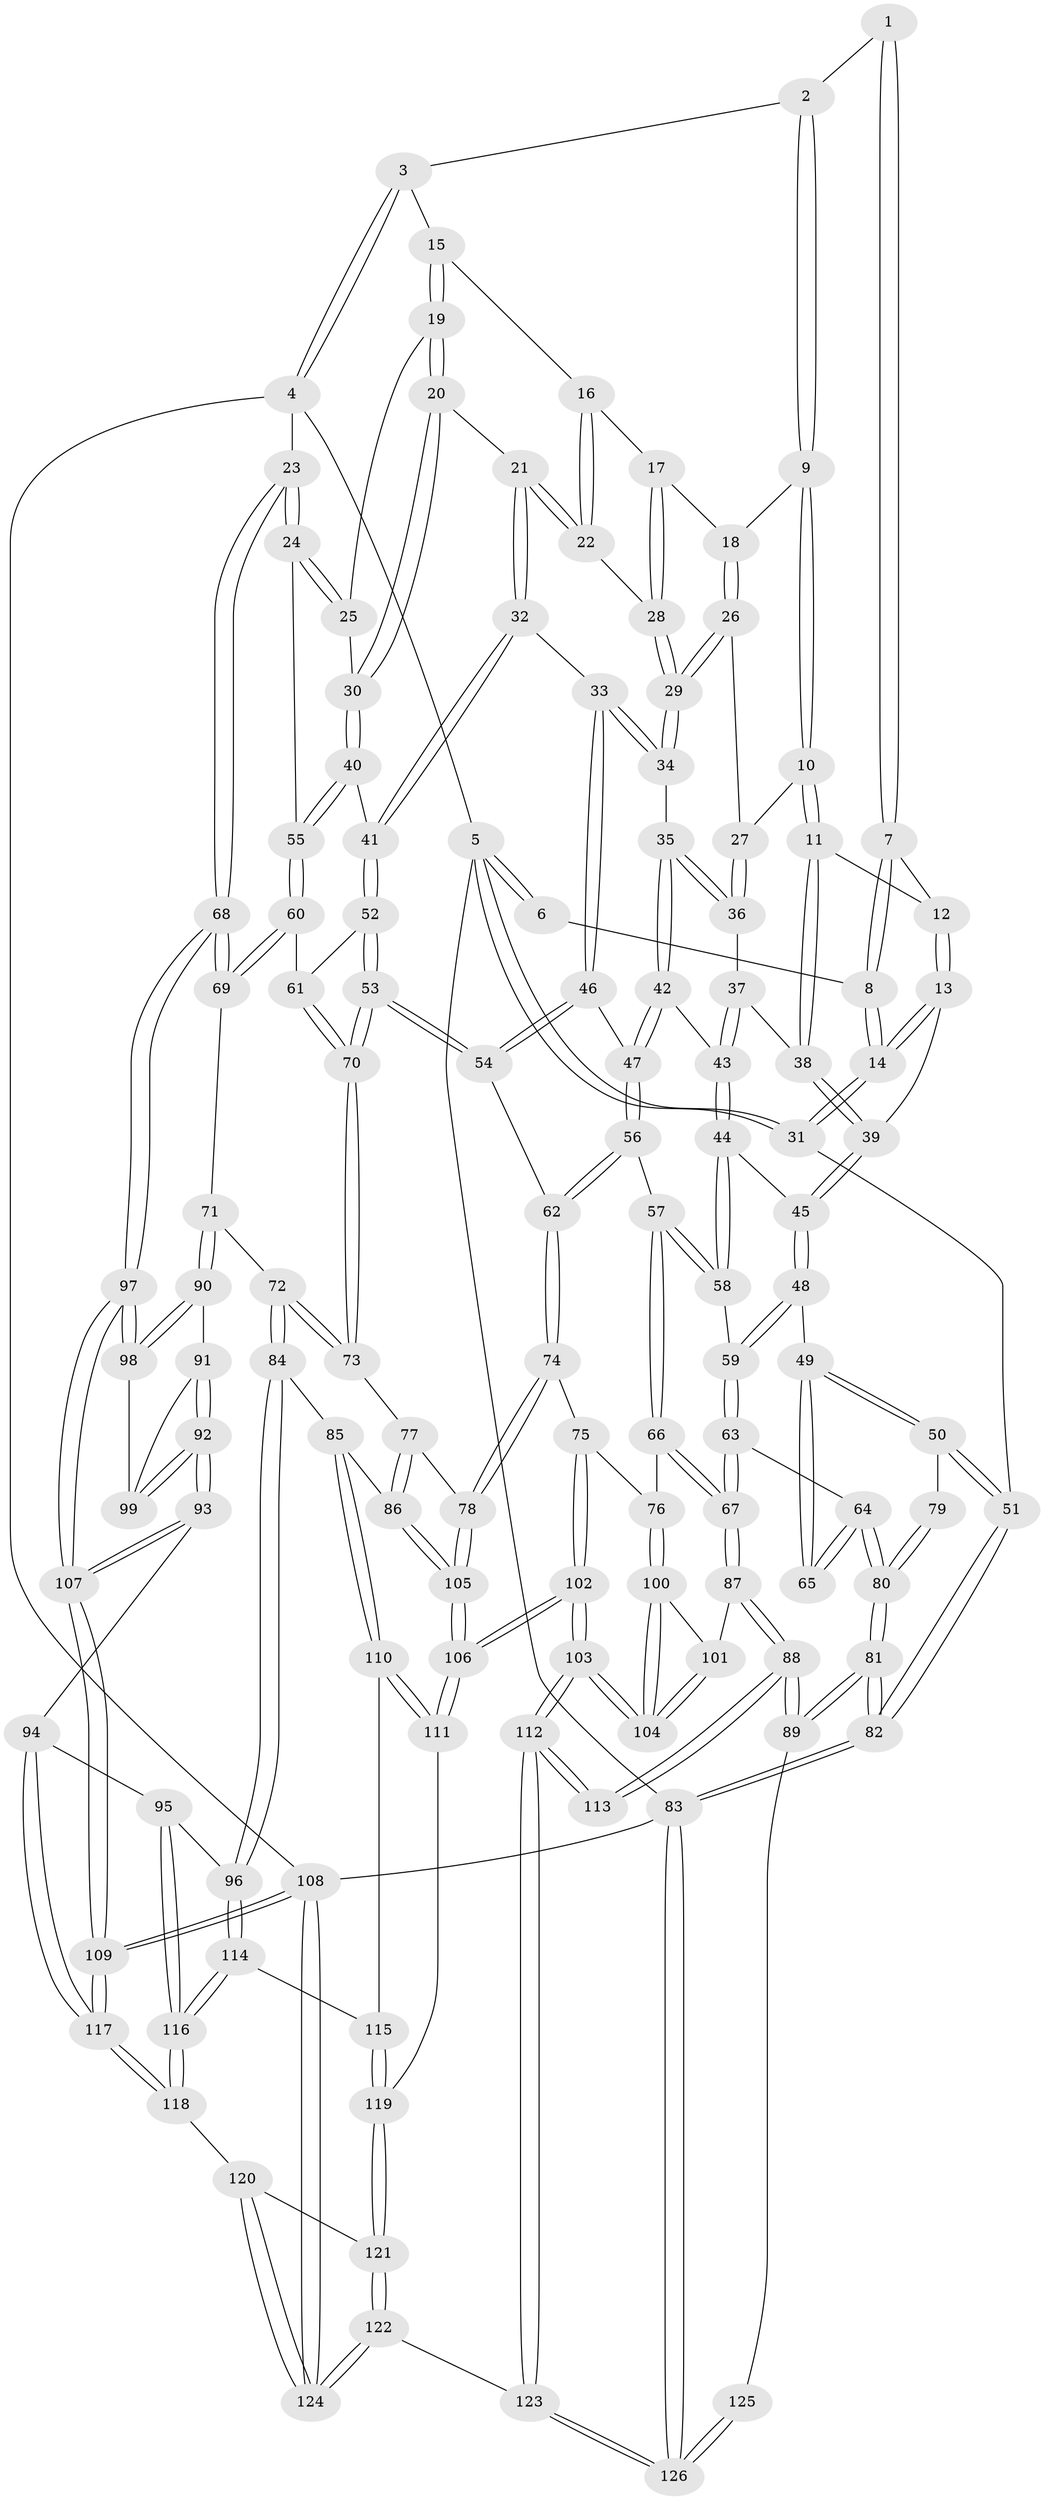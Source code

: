 // Generated by graph-tools (version 1.1) at 2025/16/03/09/25 04:16:46]
// undirected, 126 vertices, 312 edges
graph export_dot {
graph [start="1"]
  node [color=gray90,style=filled];
  1 [pos="+0.20040039712543498+0"];
  2 [pos="+0.4431565048224984+0"];
  3 [pos="+0.8143029473283385+0"];
  4 [pos="+1+0"];
  5 [pos="+0+0"];
  6 [pos="+0.0388940669493996+0"];
  7 [pos="+0.1963742815295318+0"];
  8 [pos="+0.05092209839948796+0.07946068334099543"];
  9 [pos="+0.431108946957166+0.004508268443337025"];
  10 [pos="+0.34945997787207883+0.10557920405225893"];
  11 [pos="+0.347775912467292+0.10614409388806115"];
  12 [pos="+0.2013947347728377+0"];
  13 [pos="+0.17138799835535096+0.15835659622288048"];
  14 [pos="+0.02717357769514213+0.1743353281942581"];
  15 [pos="+0.8134107470547651+0"];
  16 [pos="+0.7847192174543262+0"];
  17 [pos="+0.5266407760463282+0.08302030988365967"];
  18 [pos="+0.44921104202783757+0.022340106665084992"];
  19 [pos="+0.8134569510950571+0"];
  20 [pos="+0.7410430306671759+0.08588498273946288"];
  21 [pos="+0.6391656923939006+0.17234409915118815"];
  22 [pos="+0.6092019092830662+0.1073379190976791"];
  23 [pos="+1+0.29514307800965656"];
  24 [pos="+0.9944392090921601+0.285524350975798"];
  25 [pos="+0.8646979284526646+0.05007734570508948"];
  26 [pos="+0.46504081994002183+0.14342003883607135"];
  27 [pos="+0.37300708737304594+0.12762090123376318"];
  28 [pos="+0.5316627540510557+0.09068731845245517"];
  29 [pos="+0.5051575971399302+0.17598029628939482"];
  30 [pos="+0.786654209044937+0.237130218173097"];
  31 [pos="+0+0.2591092660861232"];
  32 [pos="+0.6385269962931905+0.2006271398083507"];
  33 [pos="+0.542717311134111+0.24152222653560207"];
  34 [pos="+0.5076652403830295+0.2142898938636022"];
  35 [pos="+0.43958031207935916+0.22088471486340092"];
  36 [pos="+0.4371647902971111+0.2196341692910588"];
  37 [pos="+0.38737315780330894+0.23296389006099294"];
  38 [pos="+0.2565728591907238+0.17221525940917917"];
  39 [pos="+0.22870111160711887+0.18625373711927265"];
  40 [pos="+0.7865965542185333+0.25366939830783236"];
  41 [pos="+0.7315926278582642+0.2638298917725379"];
  42 [pos="+0.413562651882631+0.30796642783435557"];
  43 [pos="+0.3421616284041721+0.2997153803760334"];
  44 [pos="+0.32366915262718854+0.3036109737686663"];
  45 [pos="+0.24741531633933328+0.2593641318130796"];
  46 [pos="+0.5395169447512597+0.30112300510458057"];
  47 [pos="+0.4350878216505335+0.33397789957841867"];
  48 [pos="+0.21272508776118781+0.33363789477284156"];
  49 [pos="+0.12412560153623685+0.3584919732146248"];
  50 [pos="+0+0.3017897876693693"];
  51 [pos="+0+0.299610132982798"];
  52 [pos="+0.7003464125635829+0.31597443372947454"];
  53 [pos="+0.627819312584345+0.41852295566717335"];
  54 [pos="+0.5900404575641403+0.400613531543877"];
  55 [pos="+0.907931499720661+0.3078126044221821"];
  56 [pos="+0.419872829946721+0.4295593488979745"];
  57 [pos="+0.38255739339997785+0.4371152064781459"];
  58 [pos="+0.34173877636324157+0.3969183995702032"];
  59 [pos="+0.23564060528334826+0.40467077849230493"];
  60 [pos="+0.8455184736224685+0.4252172977800544"];
  61 [pos="+0.7981732784944764+0.4280468302956183"];
  62 [pos="+0.4562766720821706+0.44491626459999273"];
  63 [pos="+0.20415877672010632+0.5155000551901775"];
  64 [pos="+0.1902242093941262+0.5134653914837389"];
  65 [pos="+0.1756918799625092+0.5008469595551018"];
  66 [pos="+0.31941783231810283+0.529749341316669"];
  67 [pos="+0.24724445522653918+0.5523769722522155"];
  68 [pos="+1+0.5858645399478797"];
  69 [pos="+0.8511707425965546+0.47607382551369676"];
  70 [pos="+0.6445832512007122+0.45127054661007154"];
  71 [pos="+0.8250461567340109+0.5639267891464442"];
  72 [pos="+0.752150936081909+0.5698041486803813"];
  73 [pos="+0.6460080036441221+0.497522502552766"];
  74 [pos="+0.4885683816557598+0.5804895492837983"];
  75 [pos="+0.42162989858758726+0.5957471550680834"];
  76 [pos="+0.4202569945798449+0.5958686237563655"];
  77 [pos="+0.6363230453459268+0.5102402665839362"];
  78 [pos="+0.5068083535453634+0.5887954711012333"];
  79 [pos="+0.040772466370225385+0.44112413605029366"];
  80 [pos="+0.08277511967937781+0.5776082277907478"];
  81 [pos="+0+0.8098239899694643"];
  82 [pos="+0+0.825979754657477"];
  83 [pos="+0+1"];
  84 [pos="+0.7023460850864859+0.7014630250347617"];
  85 [pos="+0.6712397734992671+0.700786479408518"];
  86 [pos="+0.6423500951232395+0.6901584864717731"];
  87 [pos="+0.24310144561322647+0.6719781924125748"];
  88 [pos="+0.11223973770687788+0.7478074252881588"];
  89 [pos="+0+0.8039358273638973"];
  90 [pos="+0.8294274125750105+0.5691634775004819"];
  91 [pos="+0.8305885326580336+0.5779978356173613"];
  92 [pos="+0.8421741169821385+0.7152459685624273"];
  93 [pos="+0.8418201634734617+0.7214492509819169"];
  94 [pos="+0.8366386809744508+0.7308093331248554"];
  95 [pos="+0.7511337241233852+0.7224153584134106"];
  96 [pos="+0.7240661350192308+0.7171229386155094"];
  97 [pos="+1+0.6029192556421454"];
  98 [pos="+0.9892043814796281+0.5968623752271547"];
  99 [pos="+0.9067802366434051+0.6446699286470085"];
  100 [pos="+0.3971394053773639+0.6337254706637043"];
  101 [pos="+0.250114225043228+0.6764972298833387"];
  102 [pos="+0.47294516733751996+0.8074319956653078"];
  103 [pos="+0.4136010990317396+0.8523481494983788"];
  104 [pos="+0.3939910055112854+0.8216918848010666"];
  105 [pos="+0.545354677424912+0.7031447294334519"];
  106 [pos="+0.48355116724483643+0.8005203096173907"];
  107 [pos="+1+0.6156192806470777"];
  108 [pos="+1+1"];
  109 [pos="+1+1"];
  110 [pos="+0.6463465193556709+0.7899234550639513"];
  111 [pos="+0.5977233822911177+0.8283123706859687"];
  112 [pos="+0.40409705043611527+0.8869294064736025"];
  113 [pos="+0.3347589444098437+0.8725640448323652"];
  114 [pos="+0.7071750712920307+0.8306800473625834"];
  115 [pos="+0.7026718796721069+0.8309764097319079"];
  116 [pos="+0.760604409431747+0.8782778186013116"];
  117 [pos="+0.8918519816513358+0.8837564388019462"];
  118 [pos="+0.7630122103345496+0.8808714812096138"];
  119 [pos="+0.6352332352879685+0.8625973924084768"];
  120 [pos="+0.7342763045180433+0.9065481022806331"];
  121 [pos="+0.6439974893263302+0.929362845521705"];
  122 [pos="+0.5000857337363573+1"];
  123 [pos="+0.42024868716370756+1"];
  124 [pos="+0.7169234066743094+1"];
  125 [pos="+0.11678383221815981+0.8745402616867636"];
  126 [pos="+0.4031131965092424+1"];
  1 -- 2;
  1 -- 7;
  1 -- 7;
  2 -- 3;
  2 -- 9;
  2 -- 9;
  3 -- 4;
  3 -- 4;
  3 -- 15;
  4 -- 5;
  4 -- 23;
  4 -- 108;
  5 -- 6;
  5 -- 6;
  5 -- 31;
  5 -- 31;
  5 -- 83;
  6 -- 8;
  7 -- 8;
  7 -- 8;
  7 -- 12;
  8 -- 14;
  8 -- 14;
  9 -- 10;
  9 -- 10;
  9 -- 18;
  10 -- 11;
  10 -- 11;
  10 -- 27;
  11 -- 12;
  11 -- 38;
  11 -- 38;
  12 -- 13;
  12 -- 13;
  13 -- 14;
  13 -- 14;
  13 -- 39;
  14 -- 31;
  14 -- 31;
  15 -- 16;
  15 -- 19;
  15 -- 19;
  16 -- 17;
  16 -- 22;
  16 -- 22;
  17 -- 18;
  17 -- 28;
  17 -- 28;
  18 -- 26;
  18 -- 26;
  19 -- 20;
  19 -- 20;
  19 -- 25;
  20 -- 21;
  20 -- 30;
  20 -- 30;
  21 -- 22;
  21 -- 22;
  21 -- 32;
  21 -- 32;
  22 -- 28;
  23 -- 24;
  23 -- 24;
  23 -- 68;
  23 -- 68;
  24 -- 25;
  24 -- 25;
  24 -- 55;
  25 -- 30;
  26 -- 27;
  26 -- 29;
  26 -- 29;
  27 -- 36;
  27 -- 36;
  28 -- 29;
  28 -- 29;
  29 -- 34;
  29 -- 34;
  30 -- 40;
  30 -- 40;
  31 -- 51;
  32 -- 33;
  32 -- 41;
  32 -- 41;
  33 -- 34;
  33 -- 34;
  33 -- 46;
  33 -- 46;
  34 -- 35;
  35 -- 36;
  35 -- 36;
  35 -- 42;
  35 -- 42;
  36 -- 37;
  37 -- 38;
  37 -- 43;
  37 -- 43;
  38 -- 39;
  38 -- 39;
  39 -- 45;
  39 -- 45;
  40 -- 41;
  40 -- 55;
  40 -- 55;
  41 -- 52;
  41 -- 52;
  42 -- 43;
  42 -- 47;
  42 -- 47;
  43 -- 44;
  43 -- 44;
  44 -- 45;
  44 -- 58;
  44 -- 58;
  45 -- 48;
  45 -- 48;
  46 -- 47;
  46 -- 54;
  46 -- 54;
  47 -- 56;
  47 -- 56;
  48 -- 49;
  48 -- 59;
  48 -- 59;
  49 -- 50;
  49 -- 50;
  49 -- 65;
  49 -- 65;
  50 -- 51;
  50 -- 51;
  50 -- 79;
  51 -- 82;
  51 -- 82;
  52 -- 53;
  52 -- 53;
  52 -- 61;
  53 -- 54;
  53 -- 54;
  53 -- 70;
  53 -- 70;
  54 -- 62;
  55 -- 60;
  55 -- 60;
  56 -- 57;
  56 -- 62;
  56 -- 62;
  57 -- 58;
  57 -- 58;
  57 -- 66;
  57 -- 66;
  58 -- 59;
  59 -- 63;
  59 -- 63;
  60 -- 61;
  60 -- 69;
  60 -- 69;
  61 -- 70;
  61 -- 70;
  62 -- 74;
  62 -- 74;
  63 -- 64;
  63 -- 67;
  63 -- 67;
  64 -- 65;
  64 -- 65;
  64 -- 80;
  64 -- 80;
  66 -- 67;
  66 -- 67;
  66 -- 76;
  67 -- 87;
  67 -- 87;
  68 -- 69;
  68 -- 69;
  68 -- 97;
  68 -- 97;
  69 -- 71;
  70 -- 73;
  70 -- 73;
  71 -- 72;
  71 -- 90;
  71 -- 90;
  72 -- 73;
  72 -- 73;
  72 -- 84;
  72 -- 84;
  73 -- 77;
  74 -- 75;
  74 -- 78;
  74 -- 78;
  75 -- 76;
  75 -- 102;
  75 -- 102;
  76 -- 100;
  76 -- 100;
  77 -- 78;
  77 -- 86;
  77 -- 86;
  78 -- 105;
  78 -- 105;
  79 -- 80;
  79 -- 80;
  80 -- 81;
  80 -- 81;
  81 -- 82;
  81 -- 82;
  81 -- 89;
  81 -- 89;
  82 -- 83;
  82 -- 83;
  83 -- 126;
  83 -- 126;
  83 -- 108;
  84 -- 85;
  84 -- 96;
  84 -- 96;
  85 -- 86;
  85 -- 110;
  85 -- 110;
  86 -- 105;
  86 -- 105;
  87 -- 88;
  87 -- 88;
  87 -- 101;
  88 -- 89;
  88 -- 89;
  88 -- 113;
  88 -- 113;
  89 -- 125;
  90 -- 91;
  90 -- 98;
  90 -- 98;
  91 -- 92;
  91 -- 92;
  91 -- 99;
  92 -- 93;
  92 -- 93;
  92 -- 99;
  92 -- 99;
  93 -- 94;
  93 -- 107;
  93 -- 107;
  94 -- 95;
  94 -- 117;
  94 -- 117;
  95 -- 96;
  95 -- 116;
  95 -- 116;
  96 -- 114;
  96 -- 114;
  97 -- 98;
  97 -- 98;
  97 -- 107;
  97 -- 107;
  98 -- 99;
  100 -- 101;
  100 -- 104;
  100 -- 104;
  101 -- 104;
  101 -- 104;
  102 -- 103;
  102 -- 103;
  102 -- 106;
  102 -- 106;
  103 -- 104;
  103 -- 104;
  103 -- 112;
  103 -- 112;
  105 -- 106;
  105 -- 106;
  106 -- 111;
  106 -- 111;
  107 -- 109;
  107 -- 109;
  108 -- 109;
  108 -- 109;
  108 -- 124;
  108 -- 124;
  109 -- 117;
  109 -- 117;
  110 -- 111;
  110 -- 111;
  110 -- 115;
  111 -- 119;
  112 -- 113;
  112 -- 113;
  112 -- 123;
  112 -- 123;
  114 -- 115;
  114 -- 116;
  114 -- 116;
  115 -- 119;
  115 -- 119;
  116 -- 118;
  116 -- 118;
  117 -- 118;
  117 -- 118;
  118 -- 120;
  119 -- 121;
  119 -- 121;
  120 -- 121;
  120 -- 124;
  120 -- 124;
  121 -- 122;
  121 -- 122;
  122 -- 123;
  122 -- 124;
  122 -- 124;
  123 -- 126;
  123 -- 126;
  125 -- 126;
  125 -- 126;
}
